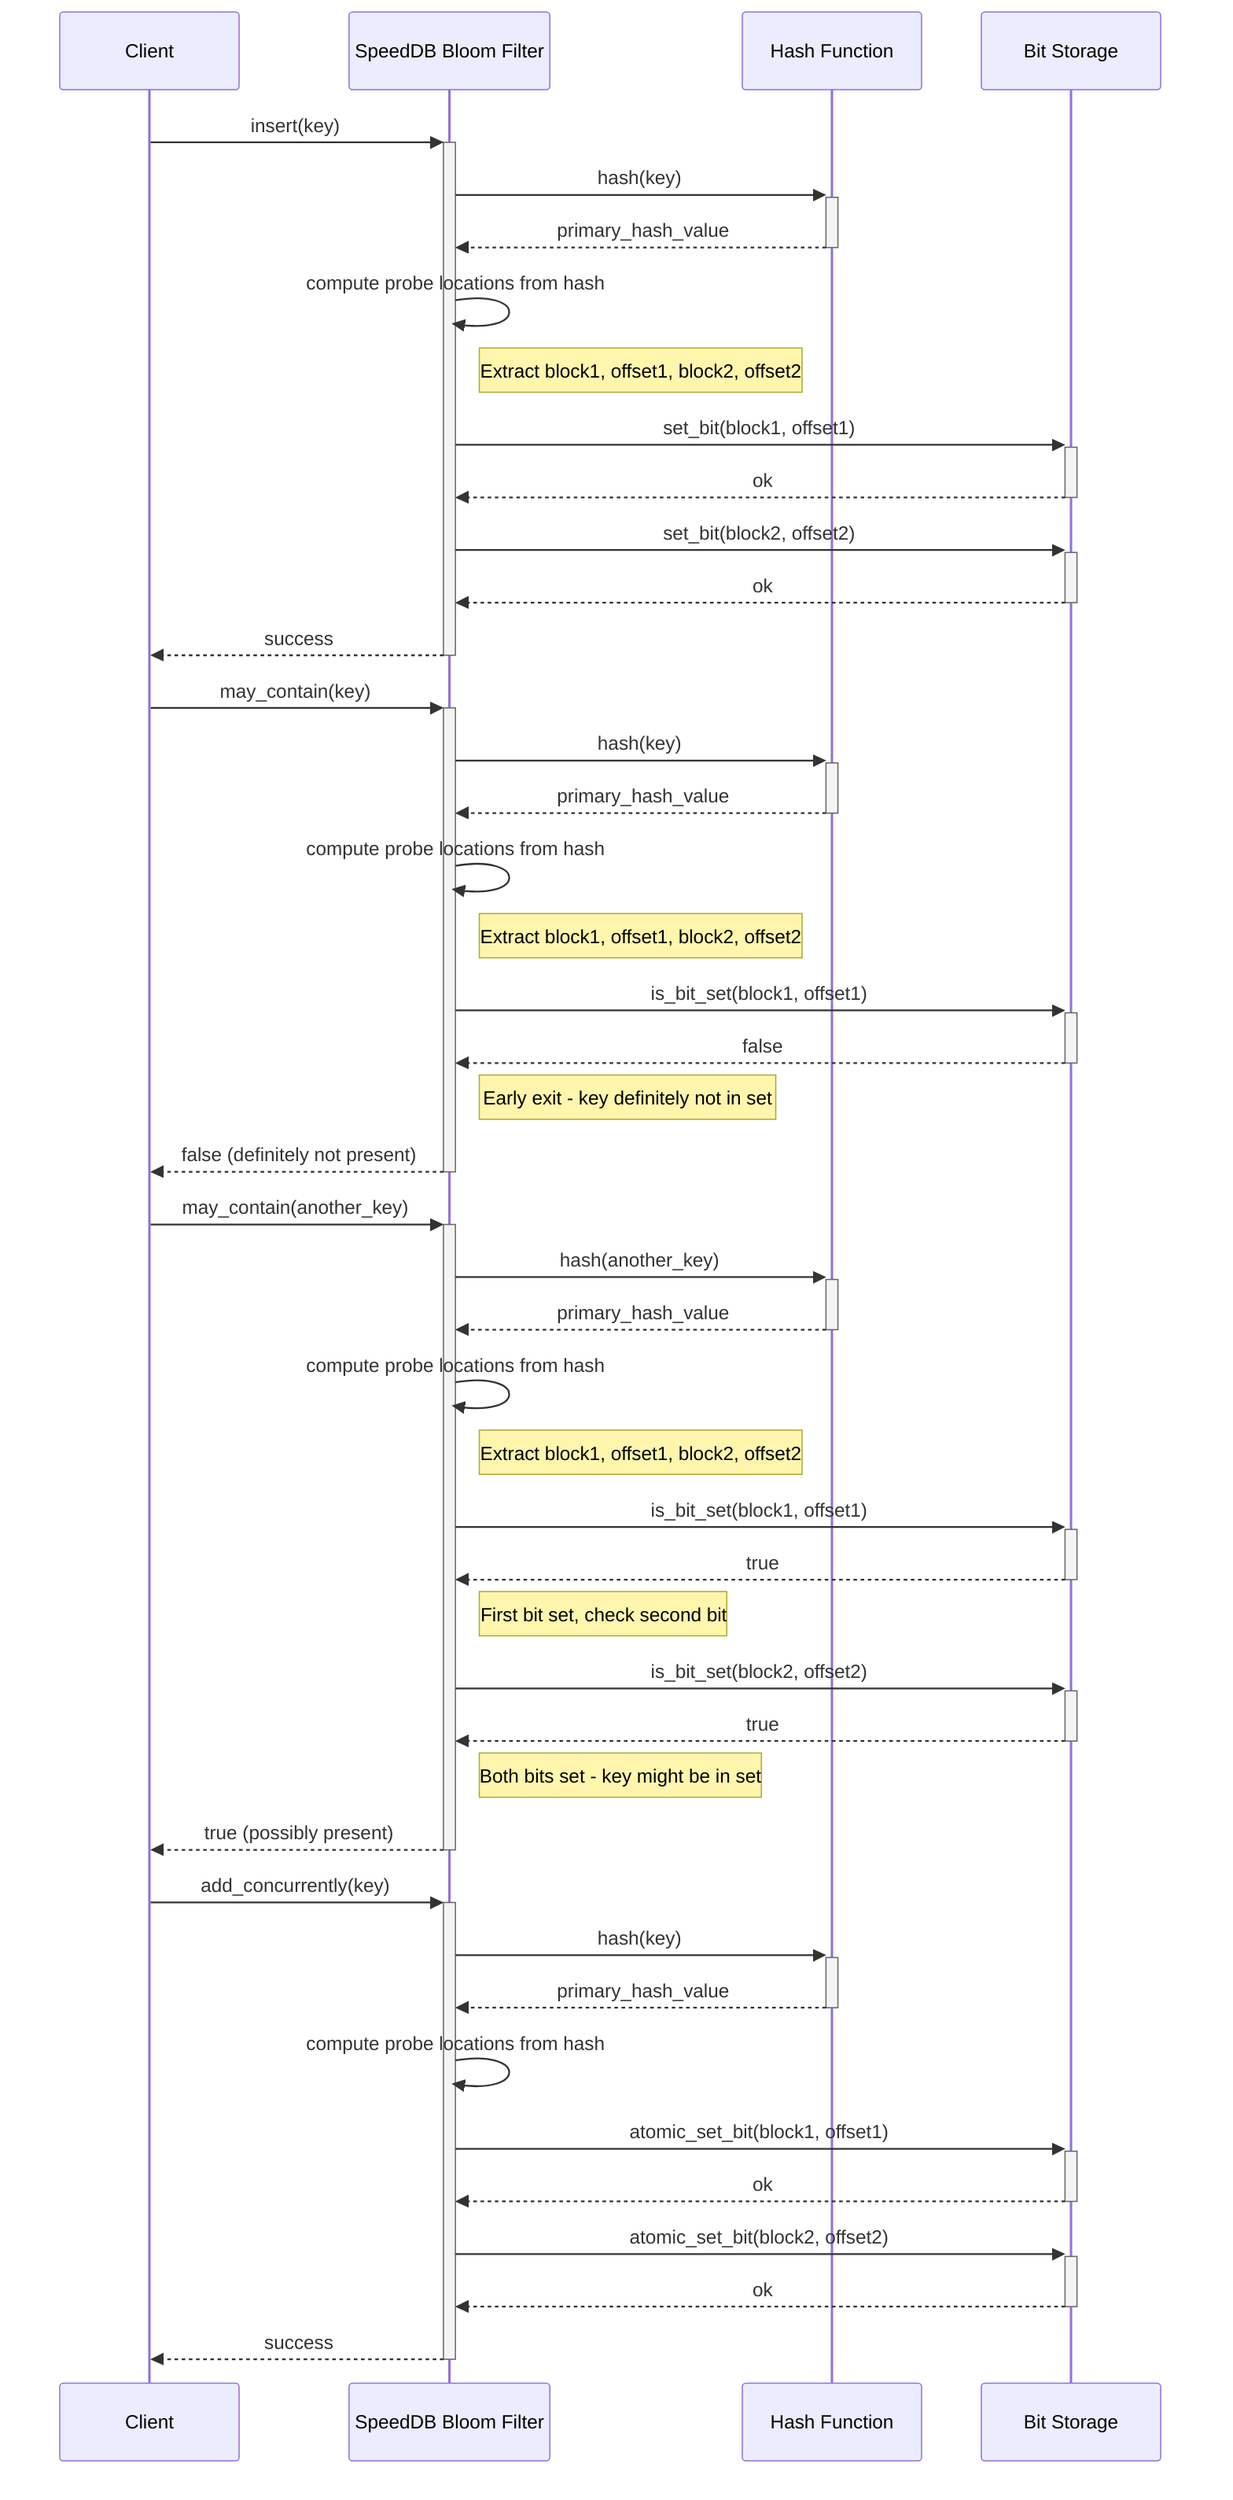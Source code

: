sequenceDiagram
    participant Client
    participant Bloom as SpeedDB Bloom Filter
    participant Hash as Hash Function
    participant Storage as Bit Storage
    
    %% Insert operation
    Client->>+Bloom: insert(key)
    Bloom->>+Hash: hash(key)
    Hash-->>-Bloom: primary_hash_value
    
    Bloom->>Bloom: compute probe locations from hash
    Note right of Bloom: Extract block1, offset1, block2, offset2
    
    Bloom->>+Storage: set_bit(block1, offset1)
    Storage-->>-Bloom: ok
    
    Bloom->>+Storage: set_bit(block2, offset2)
    Storage-->>-Bloom: ok
    
    Bloom-->>-Client: success
    
    %% Query operation with early exit
    Client->>+Bloom: may_contain(key)
    Bloom->>+Hash: hash(key)
    Hash-->>-Bloom: primary_hash_value
    
    Bloom->>Bloom: compute probe locations from hash
    Note right of Bloom: Extract block1, offset1, block2, offset2
    
    Bloom->>+Storage: is_bit_set(block1, offset1)
    Storage-->>-Bloom: false
    
    Note right of Bloom: Early exit - key definitely not in set
    Bloom-->>-Client: false (definitely not present)
    
    %% Query operation that needs both probes
    Client->>+Bloom: may_contain(another_key)
    Bloom->>+Hash: hash(another_key)
    Hash-->>-Bloom: primary_hash_value
    
    Bloom->>Bloom: compute probe locations from hash
    Note right of Bloom: Extract block1, offset1, block2, offset2
    
    Bloom->>+Storage: is_bit_set(block1, offset1)
    Storage-->>-Bloom: true
    
    Note right of Bloom: First bit set, check second bit
    Bloom->>+Storage: is_bit_set(block2, offset2)
    Storage-->>-Bloom: true
    
    Note right of Bloom: Both bits set - key might be in set
    Bloom-->>-Client: true (possibly present)
    
    %% Concurrent operation
    Client->>+Bloom: add_concurrently(key)
    Bloom->>+Hash: hash(key)
    Hash-->>-Bloom: primary_hash_value
    
    Bloom->>Bloom: compute probe locations from hash
    
    Bloom->>+Storage: atomic_set_bit(block1, offset1)
    Storage-->>-Bloom: ok
    
    Bloom->>+Storage: atomic_set_bit(block2, offset2)
    Storage-->>-Bloom: ok
    
    Bloom-->>-Client: success